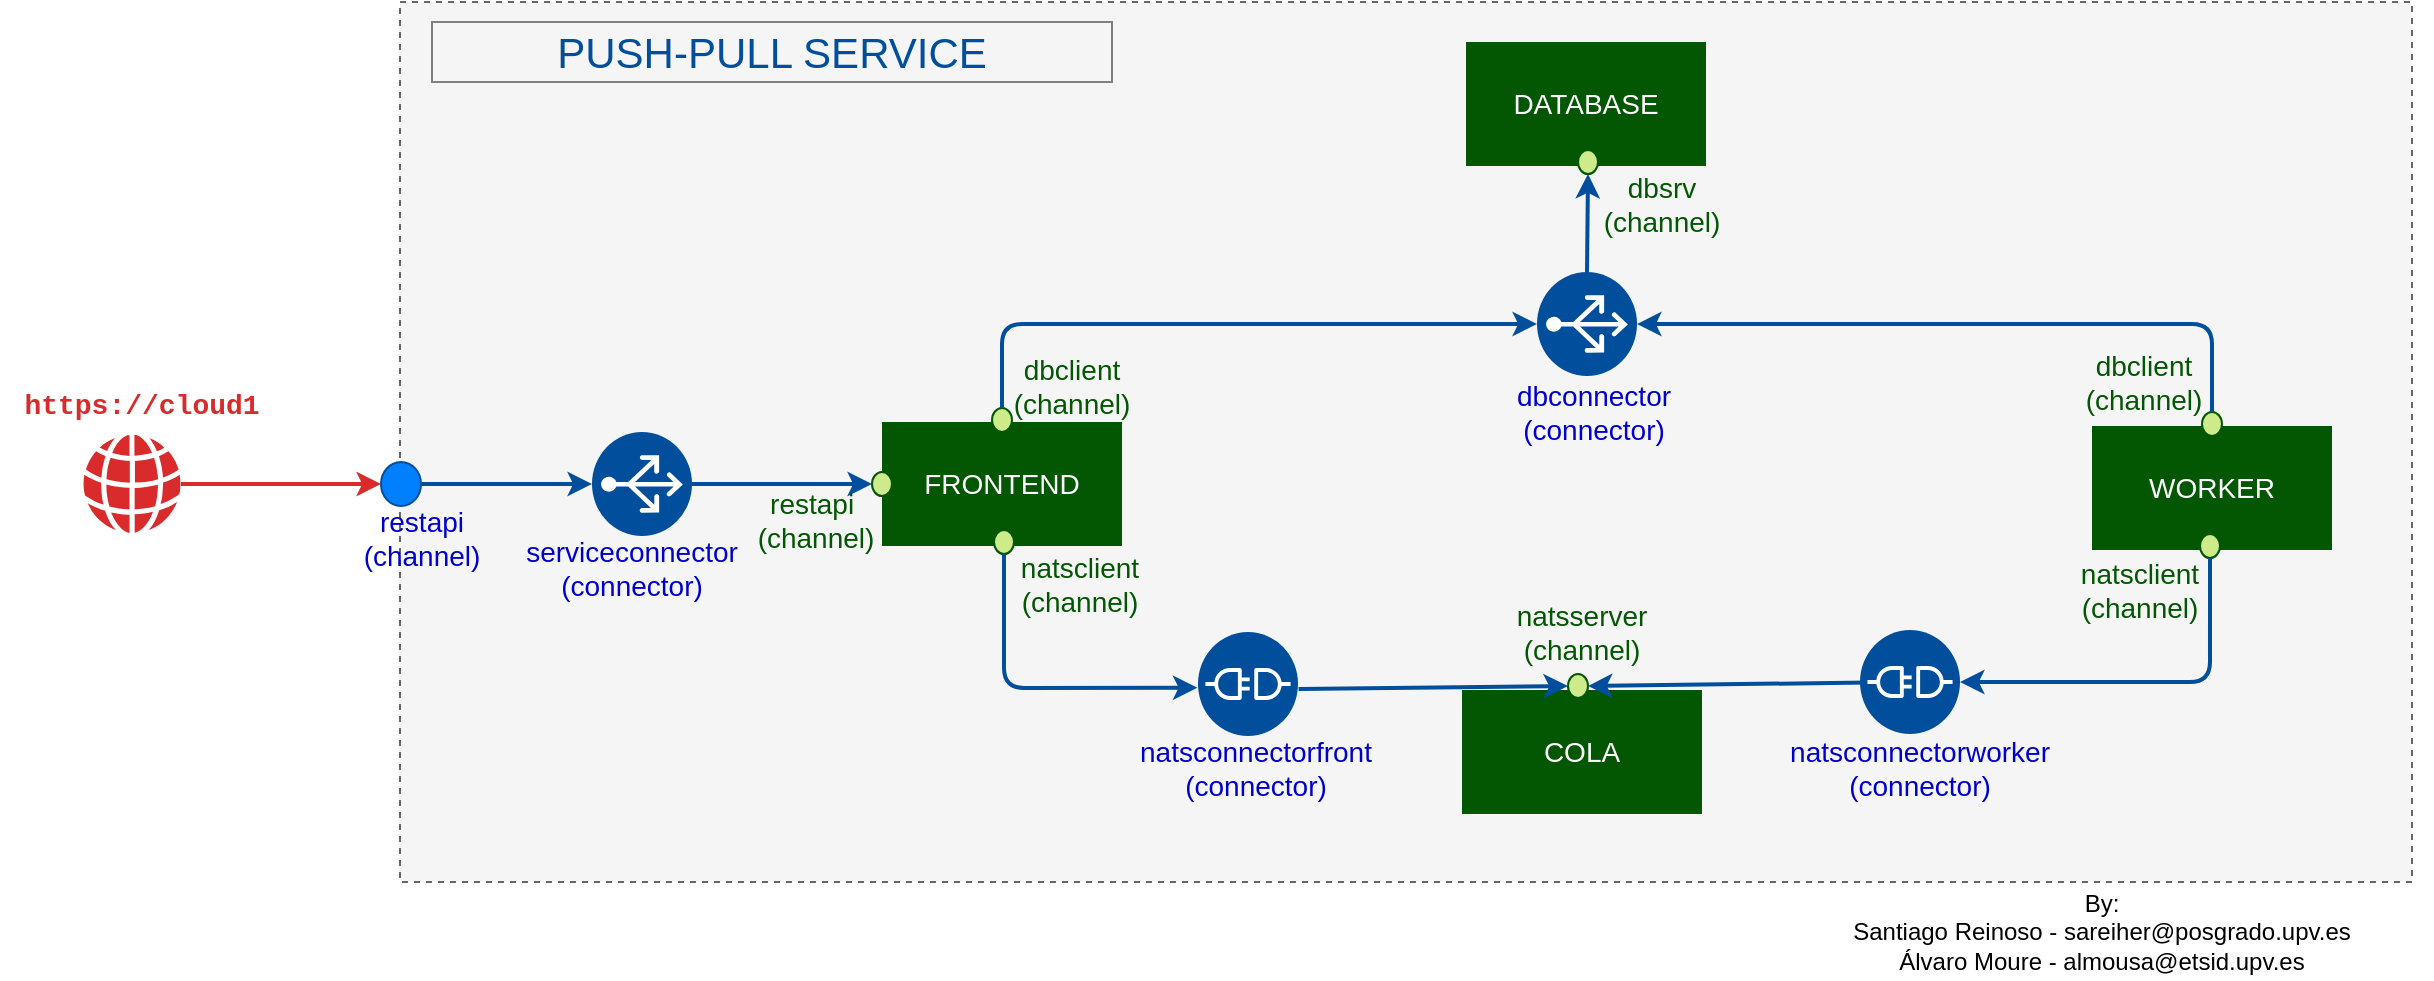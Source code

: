 <mxfile version="16.5.4" type="device"><diagram id="MQ0euR9UfSY_rMfaEaZ5" name="Página-1"><mxGraphModel dx="1414" dy="827" grid="1" gridSize="10" guides="1" tooltips="1" connect="1" arrows="1" fold="1" page="1" pageScale="1" pageWidth="1169" pageHeight="827" math="0" shadow="0"><root><mxCell id="0"/><mxCell id="1" parent="0"/><mxCell id="it6DbPsqVgLSYvj5rpOy-44" value="" style="rounded=0;whiteSpace=wrap;html=1;fillColor=#f5f5f5;fontColor=#333333;strokeColor=#666666;dashed=1;" vertex="1" parent="1"><mxGeometry x="254" y="30" width="1006" height="440" as="geometry"/></mxCell><mxCell id="m1I0FSoJJwckv8HuoxaX-35" value="" style="ellipse;whiteSpace=wrap;html=1;aspect=fixed;strokeColor=#004E9C;fontColor=#FFFFFF;fillColor=#007FFF;" parent="1" vertex="1"><mxGeometry x="244.5" y="260" width="20" height="22" as="geometry"/></mxCell><mxCell id="m1I0FSoJJwckv8HuoxaX-36" value="" style="group" parent="1" vertex="1" connectable="0"><mxGeometry x="490" y="240" width="130" height="62" as="geometry"/></mxCell><mxCell id="m1I0FSoJJwckv8HuoxaX-37" value="&lt;font style=&quot;font-size: 14px&quot;&gt;FRONTEND&lt;br&gt;&lt;/font&gt;" style="rounded=0;whiteSpace=wrap;html=1;fillColor=#035703;strokeColor=none;fontColor=#FFFFFF;" parent="m1I0FSoJJwckv8HuoxaX-36" vertex="1"><mxGeometry x="5" width="120" height="62" as="geometry"/></mxCell><mxCell id="m1I0FSoJJwckv8HuoxaX-38" value="" style="ellipse;whiteSpace=wrap;html=1;aspect=fixed;fontColor=#FFFFFF;strokeColor=#035703;fillColor=#CDEB8B;" parent="m1I0FSoJJwckv8HuoxaX-36" vertex="1"><mxGeometry y="25" width="10" height="12" as="geometry"/></mxCell><mxCell id="CVhFSLJ4JHK0CXiv1-sc-11" value="" style="ellipse;whiteSpace=wrap;html=1;aspect=fixed;fontColor=#FFFFFF;strokeColor=#035703;fillColor=#CDEB8B;" parent="m1I0FSoJJwckv8HuoxaX-36" vertex="1"><mxGeometry x="61" y="54" width="10" height="12" as="geometry"/></mxCell><mxCell id="m1I0FSoJJwckv8HuoxaX-40" value="" style="group" parent="1" vertex="1" connectable="0"><mxGeometry x="350" y="245" width="50" height="52" as="geometry"/></mxCell><mxCell id="m1I0FSoJJwckv8HuoxaX-41" value="" style="ellipse;whiteSpace=wrap;html=1;aspect=fixed;fillColor=#004E9C;strokeColor=none;" parent="m1I0FSoJJwckv8HuoxaX-40" vertex="1"><mxGeometry width="50" height="52" as="geometry"/></mxCell><mxCell id="m1I0FSoJJwckv8HuoxaX-42" value="" style="aspect=fixed;pointerEvents=1;shadow=0;dashed=0;html=1;strokeColor=none;labelPosition=center;verticalLabelPosition=bottom;verticalAlign=top;align=center;shape=mxgraph.azure.load_balancer_generic;fillColor=#FFFFFF;rotation=-90;" parent="m1I0FSoJJwckv8HuoxaX-40" vertex="1"><mxGeometry x="10.611" y="5.556" width="28.778" height="40.889" as="geometry"/></mxCell><mxCell id="m1I0FSoJJwckv8HuoxaX-43" value="" style="endArrow=classic;html=1;fontColor=#FFFFFF;strokeColor=#004E9C;strokeWidth=2;exitX=1;exitY=0.5;exitDx=0;exitDy=0;entryX=0;entryY=0.5;entryDx=0;entryDy=0;" parent="1" source="m1I0FSoJJwckv8HuoxaX-35" target="m1I0FSoJJwckv8HuoxaX-41" edge="1"><mxGeometry width="50" height="50" relative="1" as="geometry"><mxPoint x="293.5" y="640" as="sourcePoint"/><mxPoint x="383.5" y="640" as="targetPoint"/></mxGeometry></mxCell><mxCell id="m1I0FSoJJwckv8HuoxaX-44" value="" style="endArrow=classic;html=1;fontColor=#FFFFFF;strokeColor=#004E9C;strokeWidth=2;exitX=1;exitY=0.5;exitDx=0;exitDy=0;entryX=0;entryY=0.5;entryDx=0;entryDy=0;" parent="1" source="m1I0FSoJJwckv8HuoxaX-41" target="m1I0FSoJJwckv8HuoxaX-38" edge="1"><mxGeometry width="50" height="50" relative="1" as="geometry"><mxPoint x="262.5" y="280" as="sourcePoint"/><mxPoint x="332.5" y="280" as="targetPoint"/></mxGeometry></mxCell><mxCell id="m1I0FSoJJwckv8HuoxaX-45" value="&lt;font style=&quot;font-size: 14px&quot;&gt;restapi&amp;nbsp;&lt;br&gt;(channel)&lt;br&gt;&lt;/font&gt;" style="text;html=1;strokeColor=none;fillColor=none;align=center;verticalAlign=middle;whiteSpace=wrap;rounded=0;fontSize=14;fontColor=#035703;" parent="1" vertex="1"><mxGeometry x="434" y="278" width="56" height="22" as="geometry"/></mxCell><mxCell id="m1I0FSoJJwckv8HuoxaX-59" value="&lt;font style=&quot;font-size: 14px&quot;&gt;&lt;font style=&quot;font-size: 14px&quot;&gt;restapi&lt;br&gt;&lt;/font&gt;(channel)&lt;br style=&quot;font-size: 14px&quot;&gt;&lt;/font&gt;" style="text;html=1;strokeColor=none;fillColor=none;align=center;verticalAlign=middle;whiteSpace=wrap;rounded=0;fontSize=14;fontColor=#0000CC;" parent="1" vertex="1"><mxGeometry x="244.5" y="286.5" width="40" height="22" as="geometry"/></mxCell><mxCell id="ysPl8cTqWRdODEYO2fgO-120" value="" style="endArrow=classic;html=1;entryX=0;entryY=0.5;entryDx=0;entryDy=0;strokeWidth=2;rounded=1;strokeColor=#D92B2B;" parent="1" source="ysPl8cTqWRdODEYO2fgO-121" target="m1I0FSoJJwckv8HuoxaX-35" edge="1"><mxGeometry width="50" height="50" relative="1" as="geometry"><mxPoint x="203.5" y="790" as="sourcePoint"/><mxPoint x="313.5" y="540" as="targetPoint"/></mxGeometry></mxCell><mxCell id="ysPl8cTqWRdODEYO2fgO-121" value="" style="pointerEvents=1;shadow=0;dashed=0;html=1;strokeColor=none;labelPosition=center;verticalLabelPosition=bottom;verticalAlign=top;outlineConnect=0;align=center;shape=mxgraph.office.concepts.globe_internet;fillColor=#D92B2B;" parent="1" vertex="1"><mxGeometry x="95.5" y="246.5" width="49" height="49" as="geometry"/></mxCell><mxCell id="m1I0FSoJJwckv8HuoxaX-32" value="&lt;font color=&quot;#d92b2b&quot; face=&quot;Courier New&quot; style=&quot;font-size: 14px&quot;&gt;&lt;b style=&quot;font-size: 14px&quot;&gt;https://cloud1&lt;br&gt;&lt;/b&gt;&lt;/font&gt;" style="text;html=1;strokeColor=none;fillColor=none;align=center;verticalAlign=middle;whiteSpace=wrap;rounded=0;fontColor=#FFFFFF;fontSize=14;" parent="1" vertex="1"><mxGeometry x="54.5" y="220" width="140" height="22" as="geometry"/></mxCell><mxCell id="RAqbqAPZpjjaH81JNqXH-1" value="&lt;font style=&quot;font-size: 14px&quot;&gt;serviceconnector&lt;br&gt;(connector)&lt;br style=&quot;font-size: 14px&quot;&gt;&lt;/font&gt;" style="text;html=1;strokeColor=none;fillColor=none;align=center;verticalAlign=middle;whiteSpace=wrap;rounded=0;fontSize=14;fontColor=#0000CC;" parent="1" vertex="1"><mxGeometry x="350" y="302" width="40" height="22" as="geometry"/></mxCell><mxCell id="2IimvF8qheaG7CD15ACy-1" value="&lt;font color=&quot;#004e9c&quot;&gt;&lt;span style=&quot;font-size: 21px&quot;&gt;PUSH-PULL SERVICE&lt;/span&gt;&lt;/font&gt;" style="text;html=1;strokeColor=#808080;fillColor=none;align=center;verticalAlign=middle;whiteSpace=wrap;rounded=0;" parent="1" vertex="1"><mxGeometry x="270" y="40" width="340" height="30" as="geometry"/></mxCell><mxCell id="CVhFSLJ4JHK0CXiv1-sc-1" value="" style="group" parent="1" vertex="1" connectable="0"><mxGeometry x="780" y="383" width="130" height="62" as="geometry"/></mxCell><mxCell id="CVhFSLJ4JHK0CXiv1-sc-2" value="&lt;font style=&quot;font-size: 14px&quot;&gt;COLA&lt;br&gt;&lt;/font&gt;" style="rounded=0;whiteSpace=wrap;html=1;fillColor=#035703;strokeColor=none;fontColor=#FFFFFF;" parent="CVhFSLJ4JHK0CXiv1-sc-1" vertex="1"><mxGeometry x="5" y="-9" width="120" height="62" as="geometry"/></mxCell><mxCell id="CVhFSLJ4JHK0CXiv1-sc-3" value="" style="ellipse;whiteSpace=wrap;html=1;aspect=fixed;fontColor=#FFFFFF;strokeColor=#035703;fillColor=#CDEB8B;" parent="CVhFSLJ4JHK0CXiv1-sc-1" vertex="1"><mxGeometry x="58" y="-17" width="10" height="12" as="geometry"/></mxCell><mxCell id="CVhFSLJ4JHK0CXiv1-sc-7" value="" style="endArrow=classic;html=1;fontColor=#FFFFFF;strokeColor=#004E9C;strokeWidth=2;exitX=0.5;exitY=1;exitDx=0;exitDy=0;entryX=-0.006;entryY=0.535;entryDx=0;entryDy=0;entryPerimeter=0;" parent="1" source="CVhFSLJ4JHK0CXiv1-sc-11" target="it6DbPsqVgLSYvj5rpOy-12" edge="1"><mxGeometry width="50" height="50" relative="1" as="geometry"><mxPoint x="628" y="450" as="sourcePoint"/><mxPoint x="720" y="271" as="targetPoint"/><Array as="points"><mxPoint x="556" y="373"/></Array></mxGeometry></mxCell><mxCell id="CVhFSLJ4JHK0CXiv1-sc-8" value="" style="endArrow=classic;html=1;fontColor=#FFFFFF;strokeColor=#004E9C;strokeWidth=2;exitX=1.006;exitY=0.548;exitDx=0;exitDy=0;exitPerimeter=0;entryX=0;entryY=0.5;entryDx=0;entryDy=0;" parent="1" source="it6DbPsqVgLSYvj5rpOy-12" target="CVhFSLJ4JHK0CXiv1-sc-3" edge="1"><mxGeometry width="50" height="50" relative="1" as="geometry"><mxPoint x="780" y="273" as="sourcePoint"/><mxPoint x="880" y="373" as="targetPoint"/></mxGeometry></mxCell><mxCell id="CVhFSLJ4JHK0CXiv1-sc-9" value="&lt;font style=&quot;font-size: 14px&quot;&gt;natsserver&lt;br&gt;(channel)&lt;br&gt;&lt;/font&gt;" style="text;html=1;strokeColor=none;fillColor=none;align=center;verticalAlign=middle;whiteSpace=wrap;rounded=0;fontSize=14;fontColor=#035703;" parent="1" vertex="1"><mxGeometry x="817" y="334" width="56" height="22" as="geometry"/></mxCell><mxCell id="CVhFSLJ4JHK0CXiv1-sc-10" value="&lt;font style=&quot;font-size: 14px&quot;&gt;natsconnectorfront&lt;br&gt;(connector)&lt;br style=&quot;font-size: 14px&quot;&gt;&lt;/font&gt;" style="text;html=1;strokeColor=none;fillColor=none;align=center;verticalAlign=middle;whiteSpace=wrap;rounded=0;fontSize=14;fontColor=#0000CC;" parent="1" vertex="1"><mxGeometry x="662" y="402" width="40" height="22" as="geometry"/></mxCell><mxCell id="CVhFSLJ4JHK0CXiv1-sc-12" value="&lt;font style=&quot;font-size: 14px&quot;&gt;natsclient&lt;br&gt;(channel)&lt;br&gt;&lt;/font&gt;" style="text;html=1;strokeColor=none;fillColor=none;align=center;verticalAlign=middle;whiteSpace=wrap;rounded=0;fontSize=14;fontColor=#035703;" parent="1" vertex="1"><mxGeometry x="566" y="310" width="56" height="22" as="geometry"/></mxCell><mxCell id="BQwHUEOmLwNRJO7mUzcN-18" value="" style="endArrow=classic;html=1;fontColor=#FFFFFF;strokeColor=#004E9C;strokeWidth=2;entryX=1;entryY=0.5;entryDx=0;entryDy=0;" parent="1" source="it6DbPsqVgLSYvj5rpOy-21" target="CVhFSLJ4JHK0CXiv1-sc-3" edge="1"><mxGeometry width="50" height="50" relative="1" as="geometry"><mxPoint x="1000" y="260" as="sourcePoint"/><mxPoint x="960.0" y="209" as="targetPoint"/></mxGeometry></mxCell><mxCell id="it6DbPsqVgLSYvj5rpOy-5" value="" style="group" vertex="1" connectable="0" parent="1"><mxGeometry x="1100" y="242" width="125" height="62" as="geometry"/></mxCell><mxCell id="BQwHUEOmLwNRJO7mUzcN-2" value="&lt;font style=&quot;font-size: 14px&quot;&gt;WORKER&lt;br&gt;&lt;/font&gt;" style="rounded=0;whiteSpace=wrap;html=1;fillColor=#035703;strokeColor=none;fontColor=#FFFFFF;" parent="it6DbPsqVgLSYvj5rpOy-5" vertex="1"><mxGeometry width="120" height="62" as="geometry"/></mxCell><mxCell id="BQwHUEOmLwNRJO7mUzcN-3" value="" style="ellipse;whiteSpace=wrap;html=1;aspect=fixed;fontColor=#FFFFFF;strokeColor=#035703;fillColor=#CDEB8B;" parent="it6DbPsqVgLSYvj5rpOy-5" vertex="1"><mxGeometry x="55" y="-7" width="10" height="12" as="geometry"/></mxCell><mxCell id="BQwHUEOmLwNRJO7mUzcN-14" value="" style="ellipse;whiteSpace=wrap;html=1;aspect=fixed;fontColor=#FFFFFF;strokeColor=#035703;fillColor=#CDEB8B;" parent="it6DbPsqVgLSYvj5rpOy-5" vertex="1"><mxGeometry x="54" y="54" width="10" height="12" as="geometry"/></mxCell><mxCell id="it6DbPsqVgLSYvj5rpOy-11" value="" style="group" vertex="1" connectable="0" parent="1"><mxGeometry x="653" y="345" width="50" height="52" as="geometry"/></mxCell><mxCell id="it6DbPsqVgLSYvj5rpOy-12" value="" style="ellipse;whiteSpace=wrap;html=1;aspect=fixed;fillColor=#004E9C;strokeColor=none;" vertex="1" parent="it6DbPsqVgLSYvj5rpOy-11"><mxGeometry width="50" height="52" as="geometry"/></mxCell><mxCell id="it6DbPsqVgLSYvj5rpOy-10" value="" style="sketch=0;outlineConnect=0;fontColor=#232F3E;gradientColor=none;fillColor=#FFFFFF;strokeColor=none;dashed=0;verticalLabelPosition=bottom;verticalAlign=top;align=center;html=1;fontSize=12;fontStyle=0;aspect=fixed;pointerEvents=1;shape=mxgraph.aws4.connector;" vertex="1" parent="it6DbPsqVgLSYvj5rpOy-11"><mxGeometry x="3.59" y="18.04" width="42.82" height="15.92" as="geometry"/></mxCell><mxCell id="it6DbPsqVgLSYvj5rpOy-19" value="" style="group" vertex="1" connectable="0" parent="1"><mxGeometry x="984" y="344" width="50" height="52" as="geometry"/></mxCell><mxCell id="it6DbPsqVgLSYvj5rpOy-20" value="" style="ellipse;whiteSpace=wrap;html=1;aspect=fixed;fillColor=#004E9C;strokeColor=none;" vertex="1" parent="it6DbPsqVgLSYvj5rpOy-19"><mxGeometry width="50" height="52" as="geometry"/></mxCell><mxCell id="it6DbPsqVgLSYvj5rpOy-21" value="" style="sketch=0;outlineConnect=0;fontColor=#232F3E;gradientColor=none;fillColor=#FFFFFF;strokeColor=none;dashed=0;verticalLabelPosition=bottom;verticalAlign=top;align=center;html=1;fontSize=12;fontStyle=0;aspect=fixed;pointerEvents=1;shape=mxgraph.aws4.connector;" vertex="1" parent="it6DbPsqVgLSYvj5rpOy-19"><mxGeometry x="3.59" y="18.04" width="42.82" height="15.92" as="geometry"/></mxCell><mxCell id="it6DbPsqVgLSYvj5rpOy-25" value="&lt;font style=&quot;font-size: 14px&quot;&gt;natsconnectorworker&lt;br&gt;(connector)&lt;br style=&quot;font-size: 14px&quot;&gt;&lt;/font&gt;" style="text;html=1;strokeColor=none;fillColor=none;align=center;verticalAlign=middle;whiteSpace=wrap;rounded=0;fontSize=14;fontColor=#0000CC;" vertex="1" parent="1"><mxGeometry x="994" y="402" width="40" height="22" as="geometry"/></mxCell><mxCell id="it6DbPsqVgLSYvj5rpOy-26" value="" style="endArrow=classic;html=1;fontColor=#FFFFFF;strokeColor=#004E9C;strokeWidth=2;entryX=1;entryY=0.5;entryDx=0;entryDy=0;exitX=0.5;exitY=1;exitDx=0;exitDy=0;" edge="1" parent="1" source="BQwHUEOmLwNRJO7mUzcN-14" target="it6DbPsqVgLSYvj5rpOy-20"><mxGeometry width="50" height="50" relative="1" as="geometry"><mxPoint x="1229.708" y="367.09" as="sourcePoint"/><mxPoint x="1090.0" y="374.9" as="targetPoint"/><Array as="points"><mxPoint x="1159" y="370"/></Array></mxGeometry></mxCell><mxCell id="it6DbPsqVgLSYvj5rpOy-27" value="&lt;font style=&quot;font-size: 14px&quot;&gt;natsclient&lt;br&gt;(channel)&lt;br&gt;&lt;/font&gt;" style="text;html=1;strokeColor=none;fillColor=none;align=center;verticalAlign=middle;whiteSpace=wrap;rounded=0;fontSize=14;fontColor=#035703;" vertex="1" parent="1"><mxGeometry x="1096" y="313" width="56" height="22" as="geometry"/></mxCell><mxCell id="it6DbPsqVgLSYvj5rpOy-28" value="" style="group" vertex="1" connectable="0" parent="1"><mxGeometry x="787" y="50" width="125" height="62" as="geometry"/></mxCell><mxCell id="it6DbPsqVgLSYvj5rpOy-29" value="&lt;font style=&quot;font-size: 14px&quot;&gt;DATABASE&lt;br&gt;&lt;/font&gt;" style="rounded=0;whiteSpace=wrap;html=1;fillColor=#035703;strokeColor=none;fontColor=#FFFFFF;" vertex="1" parent="it6DbPsqVgLSYvj5rpOy-28"><mxGeometry width="120" height="62" as="geometry"/></mxCell><mxCell id="it6DbPsqVgLSYvj5rpOy-30" value="" style="ellipse;whiteSpace=wrap;html=1;aspect=fixed;fontColor=#FFFFFF;strokeColor=#035703;fillColor=#CDEB8B;" vertex="1" parent="it6DbPsqVgLSYvj5rpOy-28"><mxGeometry x="56" y="54" width="10" height="12" as="geometry"/></mxCell><mxCell id="it6DbPsqVgLSYvj5rpOy-32" value="" style="ellipse;whiteSpace=wrap;html=1;aspect=fixed;fontColor=#FFFFFF;strokeColor=#035703;fillColor=#CDEB8B;" vertex="1" parent="1"><mxGeometry x="550" y="233" width="10" height="12" as="geometry"/></mxCell><mxCell id="it6DbPsqVgLSYvj5rpOy-34" value="" style="group" vertex="1" connectable="0" parent="1"><mxGeometry x="822.5" y="170" width="50" height="52" as="geometry"/></mxCell><mxCell id="it6DbPsqVgLSYvj5rpOy-35" value="" style="ellipse;whiteSpace=wrap;html=1;aspect=fixed;fillColor=#004E9C;strokeColor=none;" vertex="1" parent="it6DbPsqVgLSYvj5rpOy-34"><mxGeometry y="-5" width="50" height="52" as="geometry"/></mxCell><mxCell id="it6DbPsqVgLSYvj5rpOy-36" value="" style="aspect=fixed;pointerEvents=1;shadow=0;dashed=0;html=1;strokeColor=none;labelPosition=center;verticalLabelPosition=bottom;verticalAlign=top;align=center;shape=mxgraph.azure.load_balancer_generic;fillColor=#FFFFFF;rotation=-90;" vertex="1" parent="it6DbPsqVgLSYvj5rpOy-34"><mxGeometry x="10.611" y="0.556" width="28.778" height="40.889" as="geometry"/></mxCell><mxCell id="it6DbPsqVgLSYvj5rpOy-37" value="" style="endArrow=classic;html=1;fontColor=#FFFFFF;strokeColor=#004E9C;strokeWidth=2;exitX=0.5;exitY=0;exitDx=0;exitDy=0;entryX=0;entryY=0.5;entryDx=0;entryDy=0;" edge="1" parent="1" source="it6DbPsqVgLSYvj5rpOy-32" target="it6DbPsqVgLSYvj5rpOy-35"><mxGeometry width="50" height="50" relative="1" as="geometry"><mxPoint x="585" y="200" as="sourcePoint"/><mxPoint x="675" y="200" as="targetPoint"/><Array as="points"><mxPoint x="555" y="191"/></Array></mxGeometry></mxCell><mxCell id="it6DbPsqVgLSYvj5rpOy-38" value="" style="endArrow=classic;html=1;fontColor=#FFFFFF;strokeColor=#004E9C;strokeWidth=2;entryX=1;entryY=0.5;entryDx=0;entryDy=0;exitX=0.5;exitY=0;exitDx=0;exitDy=0;" edge="1" parent="1" source="BQwHUEOmLwNRJO7mUzcN-3" target="it6DbPsqVgLSYvj5rpOy-35"><mxGeometry width="50" height="50" relative="1" as="geometry"><mxPoint x="1169" y="318.0" as="sourcePoint"/><mxPoint x="1044.0" y="380.0" as="targetPoint"/><Array as="points"><mxPoint x="1160" y="191"/></Array></mxGeometry></mxCell><mxCell id="it6DbPsqVgLSYvj5rpOy-39" value="&lt;font style=&quot;font-size: 14px&quot;&gt;dbconnector&lt;br&gt;(connector)&lt;br style=&quot;font-size: 14px&quot;&gt;&lt;/font&gt;" style="text;html=1;strokeColor=none;fillColor=none;align=center;verticalAlign=middle;whiteSpace=wrap;rounded=0;fontSize=14;fontColor=#0000CC;" vertex="1" parent="1"><mxGeometry x="830.5" y="224" width="40" height="22" as="geometry"/></mxCell><mxCell id="it6DbPsqVgLSYvj5rpOy-40" value="&lt;font style=&quot;font-size: 14px&quot;&gt;dbclient&lt;br&gt;(channel)&lt;br&gt;&lt;/font&gt;" style="text;html=1;strokeColor=none;fillColor=none;align=center;verticalAlign=middle;whiteSpace=wrap;rounded=0;fontSize=14;fontColor=#035703;" vertex="1" parent="1"><mxGeometry x="1098" y="209" width="56" height="22" as="geometry"/></mxCell><mxCell id="it6DbPsqVgLSYvj5rpOy-41" value="&lt;font style=&quot;font-size: 14px&quot;&gt;dbclient&lt;br&gt;(channel)&lt;br&gt;&lt;/font&gt;" style="text;html=1;strokeColor=none;fillColor=none;align=center;verticalAlign=middle;whiteSpace=wrap;rounded=0;fontSize=14;fontColor=#035703;" vertex="1" parent="1"><mxGeometry x="562" y="211" width="56" height="22" as="geometry"/></mxCell><mxCell id="it6DbPsqVgLSYvj5rpOy-42" value="" style="endArrow=classic;html=1;fontColor=#FFFFFF;strokeColor=#004E9C;strokeWidth=2;exitX=0.5;exitY=0;exitDx=0;exitDy=0;entryX=0.5;entryY=1;entryDx=0;entryDy=0;" edge="1" parent="1" source="it6DbPsqVgLSYvj5rpOy-35" target="it6DbPsqVgLSYvj5rpOy-30"><mxGeometry width="50" height="50" relative="1" as="geometry"><mxPoint x="777.5" y="140" as="sourcePoint"/><mxPoint x="867.5" y="140" as="targetPoint"/></mxGeometry></mxCell><mxCell id="it6DbPsqVgLSYvj5rpOy-43" value="&lt;font style=&quot;font-size: 14px&quot;&gt;dbsrv&lt;br&gt;(channel)&lt;br&gt;&lt;/font&gt;" style="text;html=1;strokeColor=none;fillColor=none;align=center;verticalAlign=middle;whiteSpace=wrap;rounded=0;fontSize=14;fontColor=#035703;" vertex="1" parent="1"><mxGeometry x="856.5" y="120" width="56" height="22" as="geometry"/></mxCell><mxCell id="it6DbPsqVgLSYvj5rpOy-45" value="By:&lt;br style=&quot;font-size: 12px&quot;&gt;Santiago Reinoso - sareiher@posgrado.upv.es&lt;br&gt;Álvaro Moure - almousa@etsid.upv.es" style="text;html=1;strokeColor=none;fillColor=none;align=center;verticalAlign=middle;whiteSpace=wrap;rounded=0;dashed=1;fontSize=12;" vertex="1" parent="1"><mxGeometry x="940" y="480" width="330" height="30" as="geometry"/></mxCell><mxCell id="it6DbPsqVgLSYvj5rpOy-46" style="edgeStyle=orthogonalEdgeStyle;rounded=0;orthogonalLoop=1;jettySize=auto;html=1;exitX=0.5;exitY=1;exitDx=0;exitDy=0;fontSize=12;" edge="1" parent="1" source="it6DbPsqVgLSYvj5rpOy-45" target="it6DbPsqVgLSYvj5rpOy-45"><mxGeometry relative="1" as="geometry"/></mxCell></root></mxGraphModel></diagram></mxfile>